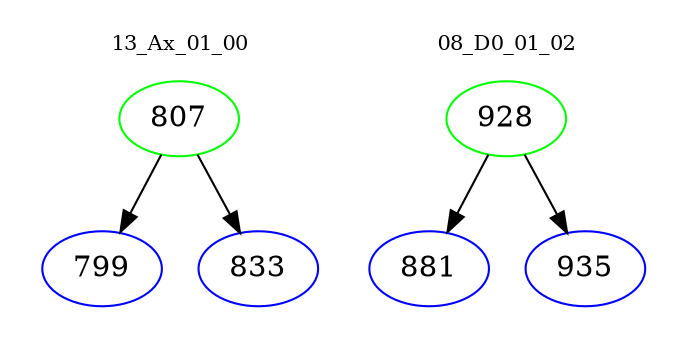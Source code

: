 digraph{
subgraph cluster_0 {
color = white
label = "13_Ax_01_00";
fontsize=10;
T0_807 [label="807", color="green"]
T0_807 -> T0_799 [color="black"]
T0_799 [label="799", color="blue"]
T0_807 -> T0_833 [color="black"]
T0_833 [label="833", color="blue"]
}
subgraph cluster_1 {
color = white
label = "08_D0_01_02";
fontsize=10;
T1_928 [label="928", color="green"]
T1_928 -> T1_881 [color="black"]
T1_881 [label="881", color="blue"]
T1_928 -> T1_935 [color="black"]
T1_935 [label="935", color="blue"]
}
}
